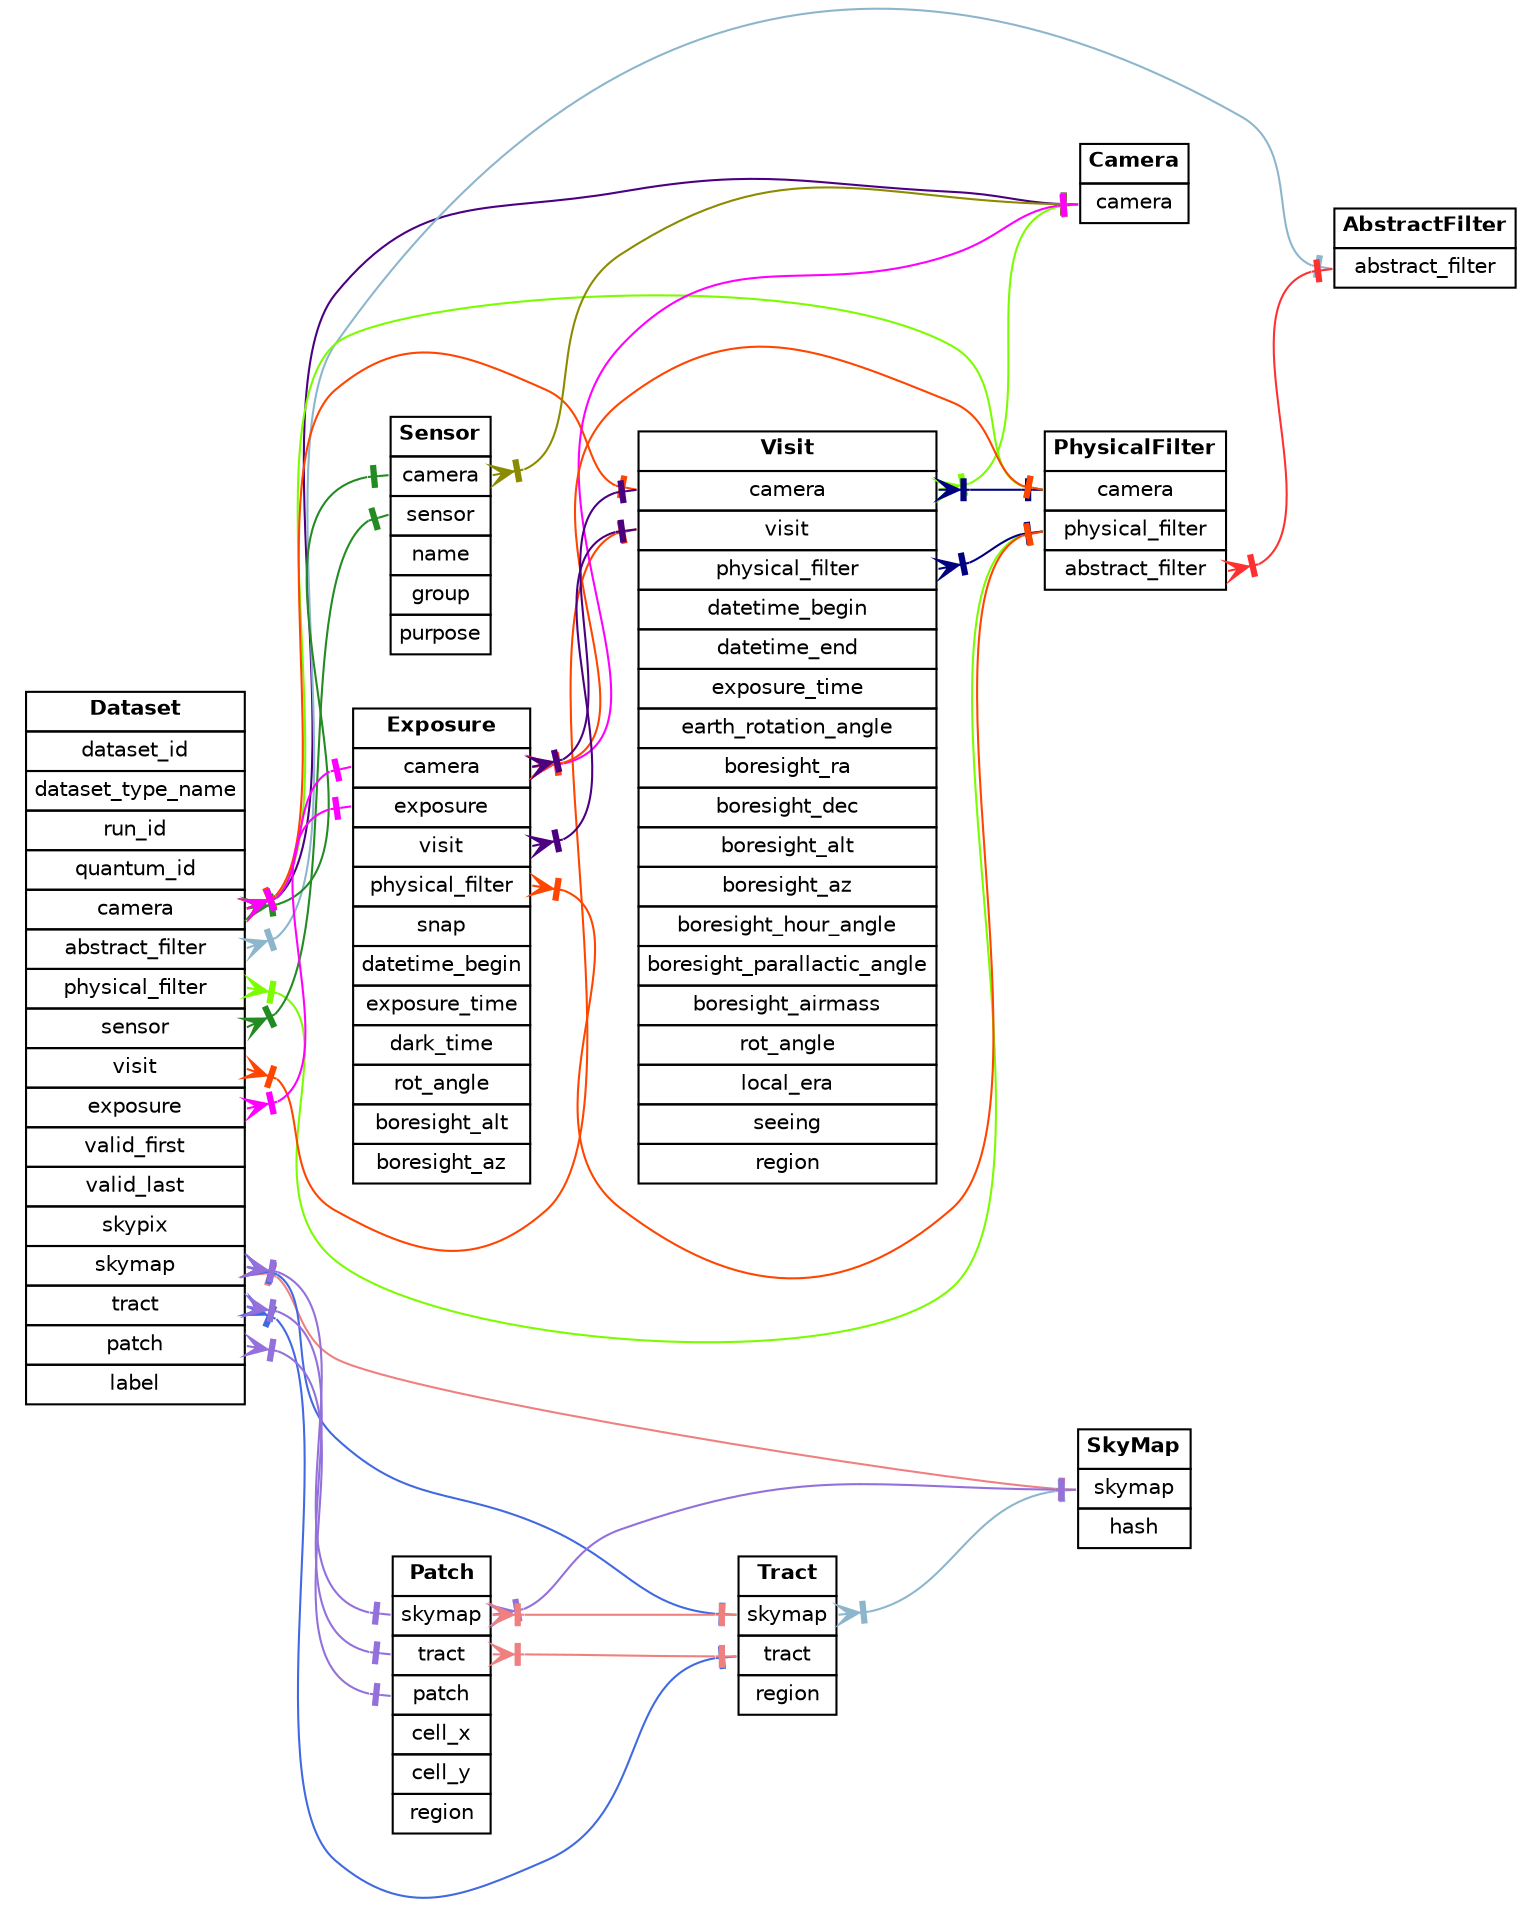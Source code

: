 digraph relationships
{
  node [shape=plaintext fontname=helvetica fontsize=10]
  edge [dir=both]
  rankdir=LR
  concentrate=false
  Dataset
  [label=<
    <table border="0" cellborder="1" cellpadding="3" cellspacing="0">
      <tr><td><b>Dataset</b></td></tr>
      <tr><td port="dataset_id">dataset_id</td></tr>
      <tr><td port="dataset_type_name">dataset_type_name</td></tr>
      <tr><td port="run_id">run_id</td></tr>
      <tr><td port="quantum_id">quantum_id</td></tr>
      <tr><td port="camera">camera</td></tr>
      <tr><td port="abstract_filter">abstract_filter</td></tr>
      <tr><td port="physical_filter">physical_filter</td></tr>
      <tr><td port="sensor">sensor</td></tr>
      <tr><td port="visit">visit</td></tr>
      <tr><td port="exposure">exposure</td></tr>
      <tr><td port="valid_first">valid_first</td></tr>
      <tr><td port="valid_last">valid_last</td></tr>
      <tr><td port="skypix">skypix</td></tr>
      <tr><td port="skymap">skymap</td></tr>
      <tr><td port="tract">tract</td></tr>
      <tr><td port="patch">patch</td></tr>
      <tr><td port="label">label</td></tr>
    </table>
  >];
  Camera
  [label=<
    <table border="0" cellborder="1" cellpadding="3" cellspacing="0">
      <tr><td><b>Camera</b></td></tr>
      <tr><td port="camera">camera</td></tr>
    </table>
  >];
  AbstractFilter
  [label=<
    <table border="0" cellborder="1" cellpadding="3" cellspacing="0">
      <tr><td><b>AbstractFilter</b></td></tr>
      <tr><td port="abstract_filter">abstract_filter</td></tr>
    </table>
  >];
  PhysicalFilter
  [label=<
    <table border="0" cellborder="1" cellpadding="3" cellspacing="0">
      <tr><td><b>PhysicalFilter</b></td></tr>
      <tr><td port="camera">camera</td></tr>
      <tr><td port="physical_filter">physical_filter</td></tr>
      <tr><td port="abstract_filter">abstract_filter</td></tr>
    </table>
  >];
  Sensor
  [label=<
    <table border="0" cellborder="1" cellpadding="3" cellspacing="0">
      <tr><td><b>Sensor</b></td></tr>
      <tr><td port="camera">camera</td></tr>
      <tr><td port="sensor">sensor</td></tr>
      <tr><td port="name">name</td></tr>
      <tr><td port="group">group</td></tr>
      <tr><td port="purpose">purpose</td></tr>
    </table>
  >];
  Visit
  [label=<
    <table border="0" cellborder="1" cellpadding="3" cellspacing="0">
      <tr><td><b>Visit</b></td></tr>
      <tr><td port="camera">camera</td></tr>
      <tr><td port="visit">visit</td></tr>
      <tr><td port="physical_filter">physical_filter</td></tr>
      <tr><td port="datetime_begin">datetime_begin</td></tr>
      <tr><td port="datetime_end">datetime_end</td></tr>
      <tr><td port="exposure_time">exposure_time</td></tr>
      <tr><td port="earth_rotation_angle">earth_rotation_angle</td></tr>
      <tr><td port="boresight_ra">boresight_ra</td></tr>
      <tr><td port="boresight_dec">boresight_dec</td></tr>
      <tr><td port="boresight_alt">boresight_alt</td></tr>
      <tr><td port="boresight_az">boresight_az</td></tr>
      <tr><td port="boresight_hour_angle">boresight_hour_angle</td></tr>
      <tr><td port="boresight_parallactic_angle">boresight_parallactic_angle</td></tr>
      <tr><td port="boresight_airmass">boresight_airmass</td></tr>
      <tr><td port="rot_angle">rot_angle</td></tr>
      <tr><td port="local_era">local_era</td></tr>
      <tr><td port="seeing">seeing</td></tr>
      <tr><td port="region">region</td></tr>
    </table>
  >];
  Exposure
  [label=<
    <table border="0" cellborder="1" cellpadding="3" cellspacing="0">
      <tr><td><b>Exposure</b></td></tr>
      <tr><td port="camera">camera</td></tr>
      <tr><td port="exposure">exposure</td></tr>
      <tr><td port="visit">visit</td></tr>
      <tr><td port="physical_filter">physical_filter</td></tr>
      <tr><td port="snap">snap</td></tr>
      <tr><td port="datetime_begin">datetime_begin</td></tr>
      <tr><td port="exposure_time">exposure_time</td></tr>
      <tr><td port="dark_time">dark_time</td></tr>
      <tr><td port="rot_angle">rot_angle</td></tr>
      <tr><td port="boresight_alt">boresight_alt</td></tr>
      <tr><td port="boresight_az">boresight_az</td></tr>
    </table>
  >];
  SkyMap
  [label=<
    <table border="0" cellborder="1" cellpadding="3" cellspacing="0">
      <tr><td><b>SkyMap</b></td></tr>
      <tr><td port="skymap">skymap</td></tr>
      <tr><td port="hash">hash</td></tr>
    </table>
  >];
  Tract
  [label=<
    <table border="0" cellborder="1" cellpadding="3" cellspacing="0">
      <tr><td><b>Tract</b></td></tr>
      <tr><td port="skymap">skymap</td></tr>
      <tr><td port="tract">tract</td></tr>
      <tr><td port="region">region</td></tr>
    </table>
  >];
  Patch
  [label=<
    <table border="0" cellborder="1" cellpadding="3" cellspacing="0">
      <tr><td><b>Patch</b></td></tr>
      <tr><td port="skymap">skymap</td></tr>
      <tr><td port="tract">tract</td></tr>
      <tr><td port="patch">patch</td></tr>
      <tr><td port="cell_x">cell_x</td></tr>
      <tr><td port="cell_y">cell_y</td></tr>
      <tr><td port="region">region</td></tr>
    </table>
  >];
  Dataset:camera -> PhysicalFilter:camera [arrowtail=crowtee arrowhead=nonetee color=lawngreen]
  Dataset:physical_filter -> PhysicalFilter:physical_filter [arrowtail=crowtee arrowhead=nonetee color=lawngreen]
  Dataset:camera -> Camera:camera [arrowtail=crowtee arrowhead=nonetee color=indigo]
  Dataset:camera -> Exposure:camera [arrowtail=crowtee arrowhead=nonetee color=magenta1]
  Dataset:exposure -> Exposure:exposure [arrowtail=crowtee arrowhead=nonetee color=magenta1]
  Dataset:camera -> Visit:camera [arrowtail=crowtee arrowhead=nonetee color=orangered]
  Dataset:visit -> Visit:visit [arrowtail=crowtee arrowhead=nonetee color=orangered]
  Dataset:abstract_filter -> AbstractFilter:abstract_filter [arrowtail=crowtee arrowhead=nonetee color=lightskyblue3]
  Dataset:skymap -> SkyMap:skymap [arrowtail=crowtee arrowhead=nonetee color=lightcoral]
  Dataset:skymap -> Patch:skymap [arrowtail=crowtee arrowhead=nonetee color=mediumpurple]
  Dataset:tract -> Patch:tract [arrowtail=crowtee arrowhead=nonetee color=mediumpurple]
  Dataset:patch -> Patch:patch [arrowtail=crowtee arrowhead=nonetee color=mediumpurple]
  Dataset:camera -> Sensor:camera [arrowtail=crowtee arrowhead=nonetee color=forestgreen]
  Dataset:sensor -> Sensor:sensor [arrowtail=crowtee arrowhead=nonetee color=forestgreen]
  Dataset:skymap -> Tract:skymap [arrowtail=crowtee arrowhead=nonetee color=royalblue]
  Dataset:tract -> Tract:tract [arrowtail=crowtee arrowhead=nonetee color=royalblue]
  PhysicalFilter:abstract_filter -> AbstractFilter:abstract_filter [arrowtail=crowtee arrowhead=nonetee color=firebrick1]
  Sensor:camera -> Camera:camera [arrowtail=crowtee arrowhead=nonetee color=yellow4]
  Visit:camera -> PhysicalFilter:camera [arrowtail=crowtee arrowhead=nonetee color=navyblue]
  Visit:physical_filter -> PhysicalFilter:physical_filter [arrowtail=crowtee arrowhead=nonetee color=navyblue]
  Visit:camera -> Camera:camera [arrowtail=crowtee arrowhead=nonetee color=lawngreen]
  Exposure:camera -> Visit:camera [arrowtail=crowtee arrowhead=nonetee color=indigo]
  Exposure:visit -> Visit:visit [arrowtail=crowtee arrowhead=nonetee color=indigo]
  Exposure:camera -> Camera:camera [arrowtail=crowtee arrowhead=nonetee color=magenta1]
  Exposure:camera -> PhysicalFilter:camera [arrowtail=crowtee arrowhead=nonetee color=orangered]
  Exposure:physical_filter -> PhysicalFilter:physical_filter [arrowtail=crowtee arrowhead=nonetee color=orangered]
  Tract:skymap -> SkyMap:skymap [arrowtail=crowtee arrowhead=nonetee color=lightskyblue3]
  Patch:skymap -> Tract:skymap [arrowtail=crowtee arrowhead=nonetee color=lightcoral]
  Patch:tract -> Tract:tract [arrowtail=crowtee arrowhead=nonetee color=lightcoral]
  Patch:skymap -> SkyMap:skymap [arrowtail=crowtee arrowhead=nonetee color=mediumpurple]
}
